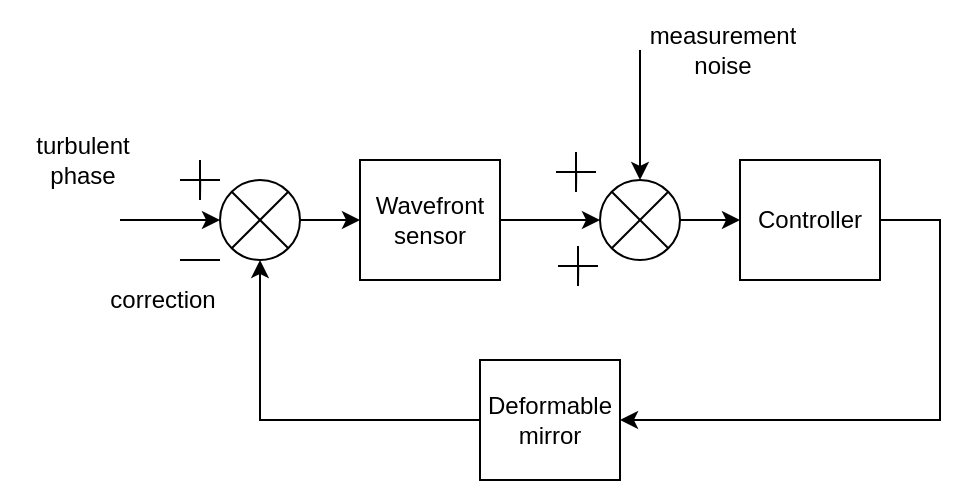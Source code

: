 <mxfile version="24.4.13" type="github">
  <diagram name="Page-1" id="Mu0BXACuUsyXLp-JW0br">
    <mxGraphModel dx="875" dy="442" grid="1" gridSize="10" guides="1" tooltips="1" connect="1" arrows="1" fold="1" page="1" pageScale="1" pageWidth="850" pageHeight="1100" math="1" shadow="0">
      <root>
        <mxCell id="0" />
        <mxCell id="1" parent="0" />
        <mxCell id="ykW_fGSjZtViGg5TZFfd-13" style="edgeStyle=orthogonalEdgeStyle;rounded=0;orthogonalLoop=1;jettySize=auto;html=1;entryX=1;entryY=0.5;entryDx=0;entryDy=0;exitX=1;exitY=0.5;exitDx=0;exitDy=0;" parent="1" source="uhU2V3FLcWGZGe2LS8Ij-23" target="uhU2V3FLcWGZGe2LS8Ij-20" edge="1">
          <mxGeometry relative="1" as="geometry">
            <Array as="points">
              <mxPoint x="630" y="160" />
              <mxPoint x="630" y="260" />
              <mxPoint x="470" y="260" />
            </Array>
            <mxPoint x="570" y="160" as="sourcePoint" />
          </mxGeometry>
        </mxCell>
        <mxCell id="ykW_fGSjZtViGg5TZFfd-8" value="&lt;div&gt;Wavefront&lt;/div&gt;&lt;div&gt;sensor&lt;br&gt;&lt;/div&gt;" style="rounded=0;whiteSpace=wrap;html=1;" parent="1" vertex="1">
          <mxGeometry x="340" y="130" width="70" height="60" as="geometry" />
        </mxCell>
        <mxCell id="ykW_fGSjZtViGg5TZFfd-12" style="edgeStyle=orthogonalEdgeStyle;rounded=0;orthogonalLoop=1;jettySize=auto;html=1;exitX=1;exitY=0.5;exitDx=0;exitDy=0;entryX=0;entryY=0.5;entryDx=0;entryDy=0;" parent="1" source="ykW_fGSjZtViGg5TZFfd-9" target="ykW_fGSjZtViGg5TZFfd-8" edge="1">
          <mxGeometry relative="1" as="geometry" />
        </mxCell>
        <mxCell id="ykW_fGSjZtViGg5TZFfd-9" value="" style="ellipse;whiteSpace=wrap;html=1;aspect=fixed;" parent="1" vertex="1">
          <mxGeometry x="270" y="140" width="40" height="40" as="geometry" />
        </mxCell>
        <mxCell id="ykW_fGSjZtViGg5TZFfd-15" value="" style="endArrow=classic;html=1;rounded=0;entryX=0;entryY=0.5;entryDx=0;entryDy=0;" parent="1" target="ykW_fGSjZtViGg5TZFfd-9" edge="1">
          <mxGeometry width="50" height="50" relative="1" as="geometry">
            <mxPoint x="220" y="160" as="sourcePoint" />
            <mxPoint x="300" y="130" as="targetPoint" />
          </mxGeometry>
        </mxCell>
        <mxCell id="ykW_fGSjZtViGg5TZFfd-19" value="" style="endArrow=none;html=1;rounded=0;entryX=1;entryY=0;entryDx=0;entryDy=0;exitX=0;exitY=1;exitDx=0;exitDy=0;" parent="1" source="ykW_fGSjZtViGg5TZFfd-9" target="ykW_fGSjZtViGg5TZFfd-9" edge="1">
          <mxGeometry width="50" height="50" relative="1" as="geometry">
            <mxPoint x="250" y="180" as="sourcePoint" />
            <mxPoint x="300" y="130" as="targetPoint" />
          </mxGeometry>
        </mxCell>
        <mxCell id="ykW_fGSjZtViGg5TZFfd-20" value="" style="endArrow=none;html=1;rounded=0;exitX=1;exitY=1;exitDx=0;exitDy=0;entryX=0;entryY=0;entryDx=0;entryDy=0;" parent="1" source="ykW_fGSjZtViGg5TZFfd-9" target="ykW_fGSjZtViGg5TZFfd-9" edge="1">
          <mxGeometry width="50" height="50" relative="1" as="geometry">
            <mxPoint x="286" y="184" as="sourcePoint" />
            <mxPoint x="320" y="100" as="targetPoint" />
          </mxGeometry>
        </mxCell>
        <mxCell id="ykW_fGSjZtViGg5TZFfd-24" value="" style="endArrow=none;html=1;rounded=0;" parent="1" edge="1">
          <mxGeometry width="50" height="50" relative="1" as="geometry">
            <mxPoint x="270" y="140" as="sourcePoint" />
            <mxPoint x="250.108" y="140.0" as="targetPoint" />
            <Array as="points">
              <mxPoint x="250" y="140" />
            </Array>
          </mxGeometry>
        </mxCell>
        <mxCell id="ykW_fGSjZtViGg5TZFfd-26" value="" style="endArrow=none;html=1;rounded=0;" parent="1" edge="1">
          <mxGeometry width="50" height="50" relative="1" as="geometry">
            <mxPoint x="260" y="130" as="sourcePoint" />
            <mxPoint x="260.108" y="140.0" as="targetPoint" />
            <Array as="points">
              <mxPoint x="260" y="150" />
            </Array>
          </mxGeometry>
        </mxCell>
        <mxCell id="ykW_fGSjZtViGg5TZFfd-27" value="" style="endArrow=none;html=1;rounded=0;" parent="1" edge="1">
          <mxGeometry width="50" height="50" relative="1" as="geometry">
            <mxPoint x="270" y="180" as="sourcePoint" />
            <mxPoint x="250.108" y="180.0" as="targetPoint" />
            <Array as="points">
              <mxPoint x="250" y="180" />
            </Array>
          </mxGeometry>
        </mxCell>
        <UserObject label="&lt;div&gt;turbulent phase&lt;/div&gt;" placeholders="1" name="Variable" id="ykW_fGSjZtViGg5TZFfd-30">
          <mxCell style="text;html=1;strokeColor=none;fillColor=none;align=center;verticalAlign=middle;whiteSpace=wrap;overflow=hidden;" parent="1" vertex="1">
            <mxGeometry x="160" y="110" width="83" height="40" as="geometry" />
          </mxCell>
        </UserObject>
        <UserObject label="correction" placeholders="1" name="Variable" id="uhU2V3FLcWGZGe2LS8Ij-1">
          <mxCell style="text;html=1;strokeColor=none;fillColor=none;align=center;verticalAlign=middle;whiteSpace=wrap;overflow=hidden;" vertex="1" parent="1">
            <mxGeometry x="200" y="190" width="83" height="20" as="geometry" />
          </mxCell>
        </UserObject>
        <mxCell id="uhU2V3FLcWGZGe2LS8Ij-5" value="" style="ellipse;whiteSpace=wrap;html=1;aspect=fixed;" vertex="1" parent="1">
          <mxGeometry x="460" y="140" width="40" height="40" as="geometry" />
        </mxCell>
        <mxCell id="uhU2V3FLcWGZGe2LS8Ij-6" value="" style="endArrow=none;html=1;rounded=0;entryX=1;entryY=0;entryDx=0;entryDy=0;exitX=0;exitY=1;exitDx=0;exitDy=0;" edge="1" parent="1" source="uhU2V3FLcWGZGe2LS8Ij-5" target="uhU2V3FLcWGZGe2LS8Ij-5">
          <mxGeometry width="50" height="50" relative="1" as="geometry">
            <mxPoint x="440" y="180" as="sourcePoint" />
            <mxPoint x="490" y="130" as="targetPoint" />
          </mxGeometry>
        </mxCell>
        <mxCell id="uhU2V3FLcWGZGe2LS8Ij-7" value="" style="endArrow=none;html=1;rounded=0;exitX=1;exitY=1;exitDx=0;exitDy=0;entryX=0;entryY=0;entryDx=0;entryDy=0;" edge="1" parent="1" source="uhU2V3FLcWGZGe2LS8Ij-5" target="uhU2V3FLcWGZGe2LS8Ij-5">
          <mxGeometry width="50" height="50" relative="1" as="geometry">
            <mxPoint x="476" y="184" as="sourcePoint" />
            <mxPoint x="510" y="100" as="targetPoint" />
          </mxGeometry>
        </mxCell>
        <mxCell id="uhU2V3FLcWGZGe2LS8Ij-8" style="edgeStyle=orthogonalEdgeStyle;rounded=0;orthogonalLoop=1;jettySize=auto;html=1;exitX=1;exitY=0.5;exitDx=0;exitDy=0;entryX=0;entryY=0.5;entryDx=0;entryDy=0;" edge="1" parent="1" source="ykW_fGSjZtViGg5TZFfd-8" target="uhU2V3FLcWGZGe2LS8Ij-5">
          <mxGeometry relative="1" as="geometry">
            <mxPoint x="320" y="170" as="sourcePoint" />
            <mxPoint x="350" y="170" as="targetPoint" />
          </mxGeometry>
        </mxCell>
        <mxCell id="uhU2V3FLcWGZGe2LS8Ij-14" value="" style="endArrow=none;html=1;rounded=0;" edge="1" parent="1">
          <mxGeometry width="50" height="50" relative="1" as="geometry">
            <mxPoint x="459" y="183" as="sourcePoint" />
            <mxPoint x="439.108" y="183.0" as="targetPoint" />
            <Array as="points">
              <mxPoint x="439" y="183" />
            </Array>
          </mxGeometry>
        </mxCell>
        <mxCell id="uhU2V3FLcWGZGe2LS8Ij-15" value="" style="endArrow=none;html=1;rounded=0;" edge="1" parent="1">
          <mxGeometry width="50" height="50" relative="1" as="geometry">
            <mxPoint x="449" y="173" as="sourcePoint" />
            <mxPoint x="449.108" y="183.0" as="targetPoint" />
            <Array as="points">
              <mxPoint x="449" y="193" />
            </Array>
          </mxGeometry>
        </mxCell>
        <mxCell id="uhU2V3FLcWGZGe2LS8Ij-16" value="" style="endArrow=none;html=1;rounded=0;" edge="1" parent="1">
          <mxGeometry width="50" height="50" relative="1" as="geometry">
            <mxPoint x="458" y="136" as="sourcePoint" />
            <mxPoint x="438.108" y="136.0" as="targetPoint" />
            <Array as="points">
              <mxPoint x="438" y="136" />
            </Array>
          </mxGeometry>
        </mxCell>
        <mxCell id="uhU2V3FLcWGZGe2LS8Ij-17" value="" style="endArrow=none;html=1;rounded=0;" edge="1" parent="1">
          <mxGeometry width="50" height="50" relative="1" as="geometry">
            <mxPoint x="448" y="126" as="sourcePoint" />
            <mxPoint x="448.108" y="136.0" as="targetPoint" />
            <Array as="points">
              <mxPoint x="448" y="146" />
            </Array>
          </mxGeometry>
        </mxCell>
        <UserObject label="&lt;div&gt;measurement&lt;/div&gt;&lt;div&gt;noise&lt;br&gt;&lt;/div&gt;" placeholders="1" name="Variable" id="uhU2V3FLcWGZGe2LS8Ij-18">
          <mxCell style="text;html=1;strokeColor=none;fillColor=none;align=center;verticalAlign=middle;whiteSpace=wrap;overflow=hidden;" vertex="1" parent="1">
            <mxGeometry x="480" y="50" width="83" height="50" as="geometry" />
          </mxCell>
        </UserObject>
        <mxCell id="uhU2V3FLcWGZGe2LS8Ij-19" style="edgeStyle=orthogonalEdgeStyle;rounded=0;orthogonalLoop=1;jettySize=auto;html=1;exitX=0;exitY=0.5;exitDx=0;exitDy=0;entryX=0.5;entryY=0;entryDx=0;entryDy=0;" edge="1" parent="1" source="uhU2V3FLcWGZGe2LS8Ij-18" target="uhU2V3FLcWGZGe2LS8Ij-5">
          <mxGeometry relative="1" as="geometry">
            <mxPoint x="320" y="170" as="sourcePoint" />
            <mxPoint x="350" y="170" as="targetPoint" />
            <Array as="points">
              <mxPoint x="480" y="120" />
              <mxPoint x="480" y="120" />
            </Array>
          </mxGeometry>
        </mxCell>
        <mxCell id="uhU2V3FLcWGZGe2LS8Ij-20" value="&lt;div&gt;Deformable&lt;/div&gt;&lt;div&gt;mirror&lt;br&gt;&lt;/div&gt;" style="rounded=0;whiteSpace=wrap;html=1;" vertex="1" parent="1">
          <mxGeometry x="400" y="230" width="70" height="60" as="geometry" />
        </mxCell>
        <mxCell id="uhU2V3FLcWGZGe2LS8Ij-21" style="edgeStyle=orthogonalEdgeStyle;rounded=0;orthogonalLoop=1;jettySize=auto;html=1;entryX=0.5;entryY=1;entryDx=0;entryDy=0;exitX=0;exitY=0.5;exitDx=0;exitDy=0;" edge="1" parent="1" source="uhU2V3FLcWGZGe2LS8Ij-20" target="ykW_fGSjZtViGg5TZFfd-9">
          <mxGeometry relative="1" as="geometry">
            <Array as="points">
              <mxPoint x="290" y="260" />
            </Array>
            <mxPoint x="510" y="170" as="sourcePoint" />
            <mxPoint x="480" y="240" as="targetPoint" />
          </mxGeometry>
        </mxCell>
        <mxCell id="uhU2V3FLcWGZGe2LS8Ij-22" style="edgeStyle=orthogonalEdgeStyle;rounded=0;orthogonalLoop=1;jettySize=auto;html=1;exitX=1;exitY=0.5;exitDx=0;exitDy=0;entryX=0;entryY=0.5;entryDx=0;entryDy=0;" edge="1" parent="1" source="uhU2V3FLcWGZGe2LS8Ij-5" target="uhU2V3FLcWGZGe2LS8Ij-23">
          <mxGeometry relative="1" as="geometry">
            <mxPoint x="420" y="170" as="sourcePoint" />
            <mxPoint x="520" y="160" as="targetPoint" />
          </mxGeometry>
        </mxCell>
        <mxCell id="uhU2V3FLcWGZGe2LS8Ij-23" value="Controller" style="rounded=0;whiteSpace=wrap;html=1;" vertex="1" parent="1">
          <mxGeometry x="530" y="130" width="70" height="60" as="geometry" />
        </mxCell>
      </root>
    </mxGraphModel>
  </diagram>
</mxfile>
